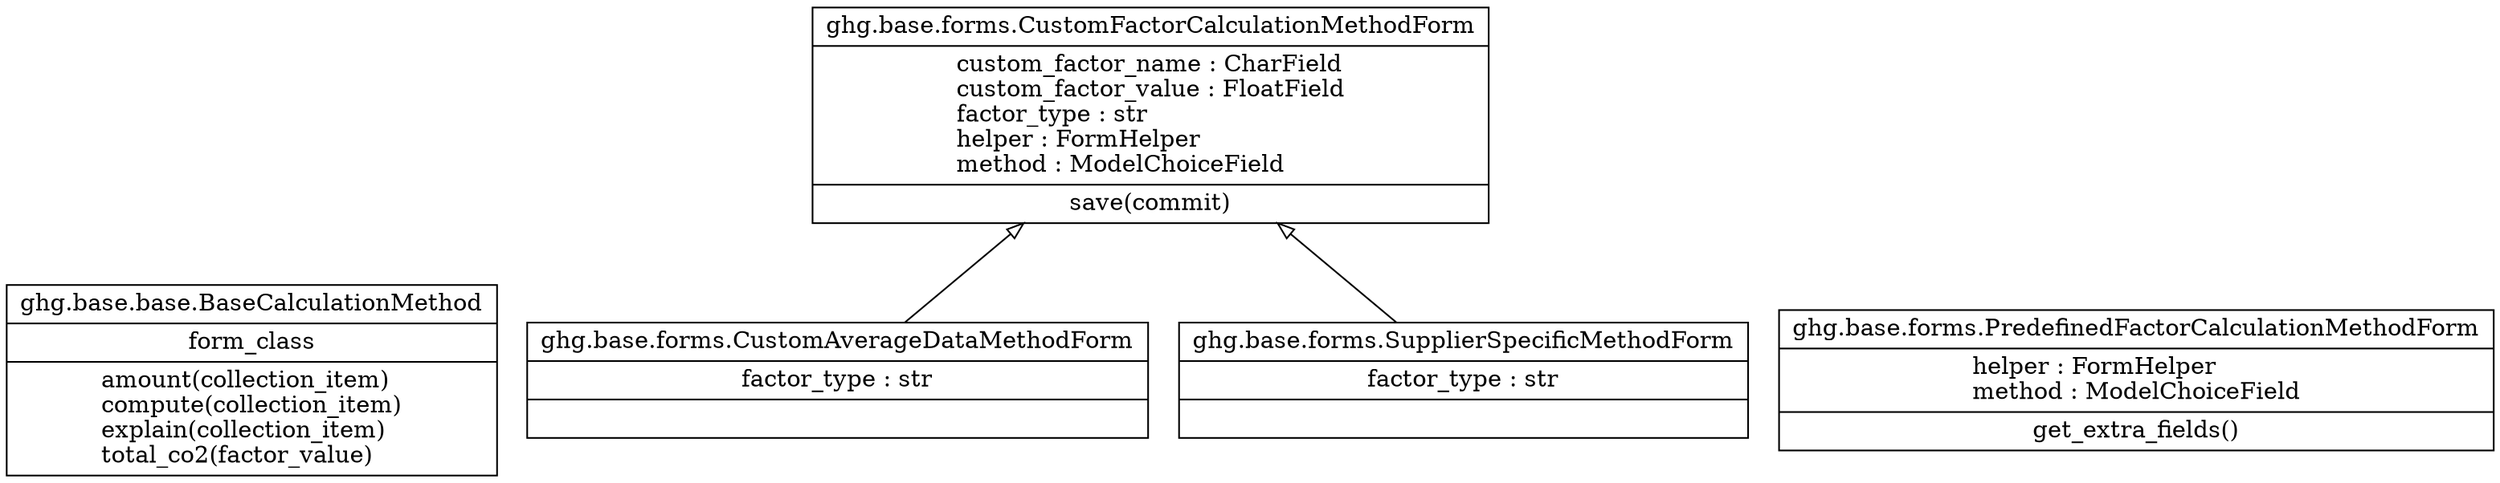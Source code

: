 digraph "classes" {
rankdir=BT
charset="utf-8"
"ghg.base.base.BaseCalculationMethod" [color="black", fontcolor="black", label=<{ghg.base.base.BaseCalculationMethod|form_class<br ALIGN="LEFT"/>|amount(collection_item)<br ALIGN="LEFT"/>compute(collection_item)<br ALIGN="LEFT"/>explain(collection_item)<br ALIGN="LEFT"/>total_co2(factor_value)<br ALIGN="LEFT"/>}>, shape="record", style="solid"];
"ghg.base.forms.CustomAverageDataMethodForm" [color="black", fontcolor="black", label=<{ghg.base.forms.CustomAverageDataMethodForm|factor_type : str<br ALIGN="LEFT"/>|}>, shape="record", style="solid"];
"ghg.base.forms.CustomFactorCalculationMethodForm" [color="black", fontcolor="black", label=<{ghg.base.forms.CustomFactorCalculationMethodForm|custom_factor_name : CharField<br ALIGN="LEFT"/>custom_factor_value : FloatField<br ALIGN="LEFT"/>factor_type : str<br ALIGN="LEFT"/>helper : FormHelper<br ALIGN="LEFT"/>method : ModelChoiceField<br ALIGN="LEFT"/>|save(commit)<br ALIGN="LEFT"/>}>, shape="record", style="solid"];
"ghg.base.forms.PredefinedFactorCalculationMethodForm" [color="black", fontcolor="black", label=<{ghg.base.forms.PredefinedFactorCalculationMethodForm|helper : FormHelper<br ALIGN="LEFT"/>method : ModelChoiceField<br ALIGN="LEFT"/>|get_extra_fields()<br ALIGN="LEFT"/>}>, shape="record", style="solid"];
"ghg.base.forms.SupplierSpecificMethodForm" [color="black", fontcolor="black", label=<{ghg.base.forms.SupplierSpecificMethodForm|factor_type : str<br ALIGN="LEFT"/>|}>, shape="record", style="solid"];
"ghg.base.forms.CustomAverageDataMethodForm" -> "ghg.base.forms.CustomFactorCalculationMethodForm" [arrowhead="empty", arrowtail="none"];
"ghg.base.forms.SupplierSpecificMethodForm" -> "ghg.base.forms.CustomFactorCalculationMethodForm" [arrowhead="empty", arrowtail="none"];
}
